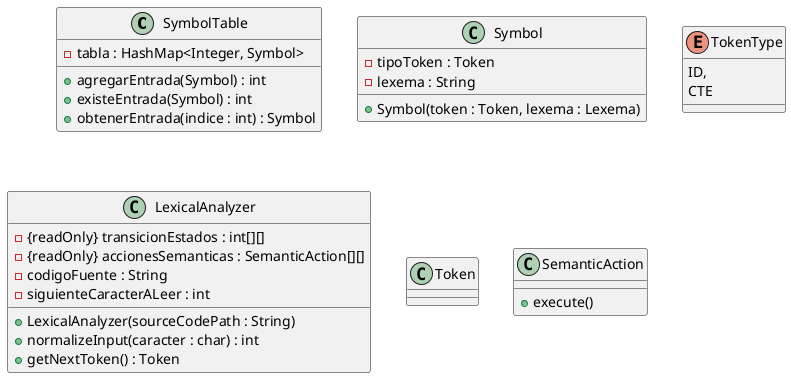﻿@startuml classDiagram

class SymbolTable {

    - tabla : HashMap<Integer, Symbol>
    + agregarEntrada(Symbol) : int
    + existeEntrada(Symbol) : int
    + obtenerEntrada(indice : int) : Symbol 
}

class Symbol {

    - tipoToken : Token
    - lexema : String

    + Symbol(token : Token, lexema : Lexema)
}

enum TokenType {
    ID,
    CTE
}

class LexicalAnalyzer {

    - {readOnly} transicionEstados : int[][]
    - {readOnly} accionesSemanticas : SemanticAction[][]
    - codigoFuente : String
    - siguienteCaracterALeer : int

    + LexicalAnalyzer(sourceCodePath : String)
    + normalizeInput(caracter : char) : int
    + getNextToken() : Token
}

class Token {

}

class SemanticAction {

    + execute()
}

@enduml